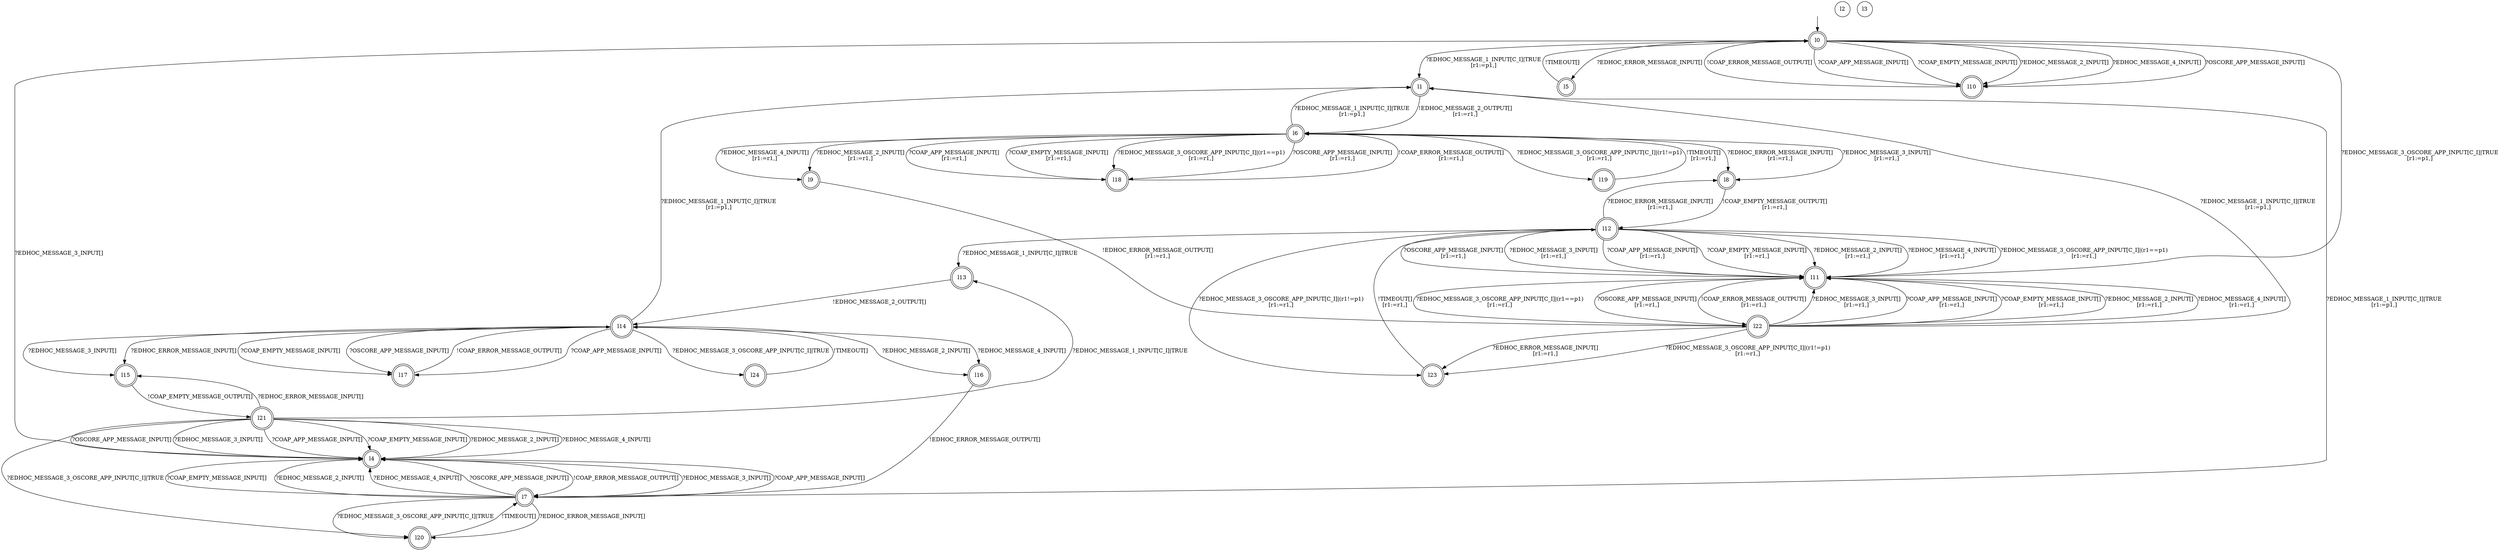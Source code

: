 digraph RA {
"" [shape=none,label=<>]
"l0" [shape=doublecircle]
"l1" [shape=doublecircle]
"l2" [shape=circle]
"l3" [shape=circle]
"l4" [shape=doublecircle]
"l5" [shape=doublecircle]
"l6" [shape=doublecircle]
"l7" [shape=doublecircle]
"l8" [shape=doublecircle]
"l9" [shape=doublecircle]
"l10" [shape=doublecircle]
"l11" [shape=doublecircle]
"l12" [shape=doublecircle]
"l13" [shape=doublecircle]
"l14" [shape=doublecircle]
"l15" [shape=doublecircle]
"l16" [shape=doublecircle]
"l17" [shape=doublecircle]
"l18" [shape=doublecircle]
"l19" [shape=doublecircle]
"l20" [shape=doublecircle]
"l21" [shape=doublecircle]
"l22" [shape=doublecircle]
"l23" [shape=doublecircle]
"l24" [shape=doublecircle]
"" -> "l0"
"l0" -> "l1" [label=<?EDHOC_MESSAGE_1_INPUT[C_I]|TRUE<BR />[r1:=p1,]>]
"l0" -> "l4" [label=<?EDHOC_MESSAGE_3_INPUT[]>]
"l0" -> "l5" [label=<?EDHOC_ERROR_MESSAGE_INPUT[]>]
"l0" -> "l10" [label=<?COAP_APP_MESSAGE_INPUT[]>]
"l0" -> "l10" [label=<?COAP_EMPTY_MESSAGE_INPUT[]>]
"l0" -> "l10" [label=<?EDHOC_MESSAGE_2_INPUT[]>]
"l0" -> "l10" [label=<?EDHOC_MESSAGE_4_INPUT[]>]
"l0" -> "l10" [label=<?OSCORE_APP_MESSAGE_INPUT[]>]
"l0" -> "l11" [label=<?EDHOC_MESSAGE_3_OSCORE_APP_INPUT[C_I]|TRUE<BR />[r1:=p1,]>]
"l1" -> "l6" [label=<!EDHOC_MESSAGE_2_OUTPUT[]<BR />[r1:=r1,]>]
"l4" -> "l7" [label=<!COAP_ERROR_MESSAGE_OUTPUT[]>]
"l5" -> "l0" [label=<!TIMEOUT[]>]
"l6" -> "l1" [label=<?EDHOC_MESSAGE_1_INPUT[C_I]|TRUE<BR />[r1:=p1,]>]
"l6" -> "l8" [label=<?EDHOC_MESSAGE_3_INPUT[]<BR />[r1:=r1,]>]
"l6" -> "l8" [label=<?EDHOC_ERROR_MESSAGE_INPUT[]<BR />[r1:=r1,]>]
"l6" -> "l9" [label=<?EDHOC_MESSAGE_2_INPUT[]<BR />[r1:=r1,]>]
"l6" -> "l9" [label=<?EDHOC_MESSAGE_4_INPUT[]<BR />[r1:=r1,]>]
"l6" -> "l18" [label=<?COAP_APP_MESSAGE_INPUT[]<BR />[r1:=r1,]>]
"l6" -> "l18" [label=<?COAP_EMPTY_MESSAGE_INPUT[]<BR />[r1:=r1,]>]
"l6" -> "l18" [label=<?EDHOC_MESSAGE_3_OSCORE_APP_INPUT[C_I]|(r1==p1)<BR />[r1:=r1,]>]
"l6" -> "l19" [label=<?EDHOC_MESSAGE_3_OSCORE_APP_INPUT[C_I]|(r1!=p1)<BR />[r1:=r1,]>]
"l6" -> "l18" [label=<?OSCORE_APP_MESSAGE_INPUT[]<BR />[r1:=r1,]>]
"l7" -> "l1" [label=<?EDHOC_MESSAGE_1_INPUT[C_I]|TRUE<BR />[r1:=p1,]>]
"l7" -> "l4" [label=<?EDHOC_MESSAGE_3_INPUT[]>]
"l7" -> "l4" [label=<?COAP_APP_MESSAGE_INPUT[]>]
"l7" -> "l4" [label=<?COAP_EMPTY_MESSAGE_INPUT[]>]
"l7" -> "l4" [label=<?EDHOC_MESSAGE_2_INPUT[]>]
"l7" -> "l4" [label=<?EDHOC_MESSAGE_4_INPUT[]>]
"l7" -> "l4" [label=<?OSCORE_APP_MESSAGE_INPUT[]>]
"l7" -> "l20" [label=<?EDHOC_ERROR_MESSAGE_INPUT[]>]
"l7" -> "l20" [label=<?EDHOC_MESSAGE_3_OSCORE_APP_INPUT[C_I]|TRUE>]
"l8" -> "l12" [label=<!COAP_EMPTY_MESSAGE_OUTPUT[]<BR />[r1:=r1,]>]
"l9" -> "l22" [label=<!EDHOC_ERROR_MESSAGE_OUTPUT[]<BR />[r1:=r1,]>]
"l10" -> "l0" [label=<!COAP_ERROR_MESSAGE_OUTPUT[]>]
"l11" -> "l22" [label=<!COAP_ERROR_MESSAGE_OUTPUT[]<BR />[r1:=r1,]>]
"l12" -> "l8" [label=<?EDHOC_ERROR_MESSAGE_INPUT[]<BR />[r1:=r1,]>]
"l12" -> "l11" [label=<?EDHOC_MESSAGE_3_INPUT[]<BR />[r1:=r1,]>]
"l12" -> "l11" [label=<?COAP_APP_MESSAGE_INPUT[]<BR />[r1:=r1,]>]
"l12" -> "l11" [label=<?COAP_EMPTY_MESSAGE_INPUT[]<BR />[r1:=r1,]>]
"l12" -> "l11" [label=<?EDHOC_MESSAGE_2_INPUT[]<BR />[r1:=r1,]>]
"l12" -> "l11" [label=<?EDHOC_MESSAGE_4_INPUT[]<BR />[r1:=r1,]>]
"l12" -> "l11" [label=<?EDHOC_MESSAGE_3_OSCORE_APP_INPUT[C_I]|(r1==p1)<BR />[r1:=r1,]>]
"l12" -> "l23" [label=<?EDHOC_MESSAGE_3_OSCORE_APP_INPUT[C_I]|(r1!=p1)<BR />[r1:=r1,]>]
"l12" -> "l11" [label=<?OSCORE_APP_MESSAGE_INPUT[]<BR />[r1:=r1,]>]
"l12" -> "l13" [label=<?EDHOC_MESSAGE_1_INPUT[C_I]|TRUE>]
"l13" -> "l14" [label=<!EDHOC_MESSAGE_2_OUTPUT[]>]
"l14" -> "l1" [label=<?EDHOC_MESSAGE_1_INPUT[C_I]|TRUE<BR />[r1:=p1,]>]
"l14" -> "l15" [label=<?EDHOC_MESSAGE_3_INPUT[]>]
"l14" -> "l15" [label=<?EDHOC_ERROR_MESSAGE_INPUT[]>]
"l14" -> "l16" [label=<?EDHOC_MESSAGE_2_INPUT[]>]
"l14" -> "l16" [label=<?EDHOC_MESSAGE_4_INPUT[]>]
"l14" -> "l17" [label=<?COAP_APP_MESSAGE_INPUT[]>]
"l14" -> "l17" [label=<?COAP_EMPTY_MESSAGE_INPUT[]>]
"l14" -> "l17" [label=<?OSCORE_APP_MESSAGE_INPUT[]>]
"l14" -> "l24" [label=<?EDHOC_MESSAGE_3_OSCORE_APP_INPUT[C_I]|TRUE>]
"l15" -> "l21" [label=<!COAP_EMPTY_MESSAGE_OUTPUT[]>]
"l16" -> "l7" [label=<!EDHOC_ERROR_MESSAGE_OUTPUT[]>]
"l17" -> "l14" [label=<!COAP_ERROR_MESSAGE_OUTPUT[]>]
"l18" -> "l6" [label=<!COAP_ERROR_MESSAGE_OUTPUT[]<BR />[r1:=r1,]>]
"l19" -> "l6" [label=<!TIMEOUT[]<BR />[r1:=r1,]>]
"l20" -> "l7" [label=<!TIMEOUT[]>]
"l21" -> "l4" [label=<?EDHOC_MESSAGE_3_INPUT[]>]
"l21" -> "l4" [label=<?COAP_APP_MESSAGE_INPUT[]>]
"l21" -> "l4" [label=<?COAP_EMPTY_MESSAGE_INPUT[]>]
"l21" -> "l4" [label=<?EDHOC_MESSAGE_2_INPUT[]>]
"l21" -> "l4" [label=<?EDHOC_MESSAGE_4_INPUT[]>]
"l21" -> "l4" [label=<?OSCORE_APP_MESSAGE_INPUT[]>]
"l21" -> "l13" [label=<?EDHOC_MESSAGE_1_INPUT[C_I]|TRUE>]
"l21" -> "l15" [label=<?EDHOC_ERROR_MESSAGE_INPUT[]>]
"l21" -> "l20" [label=<?EDHOC_MESSAGE_3_OSCORE_APP_INPUT[C_I]|TRUE>]
"l22" -> "l1" [label=<?EDHOC_MESSAGE_1_INPUT[C_I]|TRUE<BR />[r1:=p1,]>]
"l22" -> "l11" [label=<?EDHOC_MESSAGE_3_INPUT[]<BR />[r1:=r1,]>]
"l22" -> "l11" [label=<?COAP_APP_MESSAGE_INPUT[]<BR />[r1:=r1,]>]
"l22" -> "l11" [label=<?COAP_EMPTY_MESSAGE_INPUT[]<BR />[r1:=r1,]>]
"l22" -> "l11" [label=<?EDHOC_MESSAGE_2_INPUT[]<BR />[r1:=r1,]>]
"l22" -> "l11" [label=<?EDHOC_MESSAGE_4_INPUT[]<BR />[r1:=r1,]>]
"l22" -> "l11" [label=<?EDHOC_MESSAGE_3_OSCORE_APP_INPUT[C_I]|(r1==p1)<BR />[r1:=r1,]>]
"l22" -> "l23" [label=<?EDHOC_MESSAGE_3_OSCORE_APP_INPUT[C_I]|(r1!=p1)<BR />[r1:=r1,]>]
"l22" -> "l11" [label=<?OSCORE_APP_MESSAGE_INPUT[]<BR />[r1:=r1,]>]
"l22" -> "l23" [label=<?EDHOC_ERROR_MESSAGE_INPUT[]<BR />[r1:=r1,]>]
"l23" -> "l12" [label=<!TIMEOUT[]<BR />[r1:=r1,]>]
"l24" -> "l14" [label=<!TIMEOUT[]>]
}
